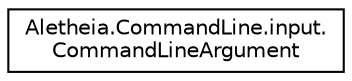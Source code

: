 digraph "Graphical Class Hierarchy"
{
  edge [fontname="Helvetica",fontsize="10",labelfontname="Helvetica",labelfontsize="10"];
  node [fontname="Helvetica",fontsize="10",shape=record];
  rankdir="LR";
  Node0 [label="Aletheia.CommandLine.input.\lCommandLineArgument",height=0.2,width=0.4,color="black", fillcolor="white", style="filled",URL="$class_aletheia_1_1_command_line_1_1input_1_1_command_line_argument.html"];
}
